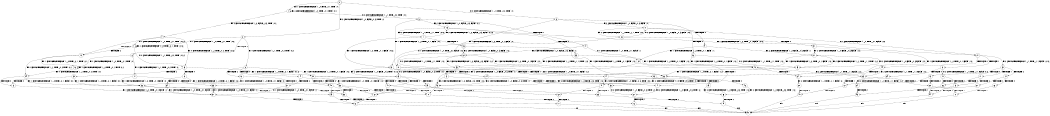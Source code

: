 digraph BCG {
size = "7, 10.5";
center = TRUE;
node [shape = circle];
0 [peripheries = 2];
0 -> 1 [label = "EX !1 !ATOMIC_EXCH_BRANCH (1, +0, TRUE, +0, 1, TRUE) !:0:"];
0 -> 2 [label = "EX !2 !ATOMIC_EXCH_BRANCH (1, +0, FALSE, +0, 3, TRUE) !:0:"];
0 -> 3 [label = "EX !0 !ATOMIC_EXCH_BRANCH (1, +1, TRUE, +0, 2, TRUE) !:0:"];
1 -> 4 [label = "EX !2 !ATOMIC_EXCH_BRANCH (1, +0, FALSE, +0, 3, TRUE) !:0:1:"];
1 -> 5 [label = "EX !0 !ATOMIC_EXCH_BRANCH (1, +1, TRUE, +0, 2, TRUE) !:0:1:"];
1 -> 1 [label = "EX !1 !ATOMIC_EXCH_BRANCH (1, +0, TRUE, +0, 1, TRUE) !:0:1:"];
2 -> 6 [label = "TERMINATE !2"];
2 -> 7 [label = "EX !1 !ATOMIC_EXCH_BRANCH (1, +0, TRUE, +0, 1, TRUE) !:0:2:"];
2 -> 8 [label = "EX !0 !ATOMIC_EXCH_BRANCH (1, +1, TRUE, +0, 2, TRUE) !:0:2:"];
3 -> 9 [label = "TERMINATE !0"];
3 -> 10 [label = "EX !1 !ATOMIC_EXCH_BRANCH (1, +0, TRUE, +0, 1, FALSE) !:0:"];
3 -> 11 [label = "EX !2 !ATOMIC_EXCH_BRANCH (1, +0, FALSE, +0, 3, FALSE) !:0:"];
4 -> 12 [label = "TERMINATE !2"];
4 -> 13 [label = "EX !0 !ATOMIC_EXCH_BRANCH (1, +1, TRUE, +0, 2, TRUE) !:0:1:2:"];
4 -> 7 [label = "EX !1 !ATOMIC_EXCH_BRANCH (1, +0, TRUE, +0, 1, TRUE) !:0:1:2:"];
5 -> 14 [label = "TERMINATE !0"];
5 -> 15 [label = "EX !2 !ATOMIC_EXCH_BRANCH (1, +0, FALSE, +0, 3, FALSE) !:0:1:"];
5 -> 10 [label = "EX !1 !ATOMIC_EXCH_BRANCH (1, +0, TRUE, +0, 1, FALSE) !:0:1:"];
6 -> 16 [label = "EX !1 !ATOMIC_EXCH_BRANCH (1, +0, TRUE, +0, 1, TRUE) !:0:"];
6 -> 17 [label = "EX !0 !ATOMIC_EXCH_BRANCH (1, +1, TRUE, +0, 2, TRUE) !:0:"];
7 -> 12 [label = "TERMINATE !2"];
7 -> 13 [label = "EX !0 !ATOMIC_EXCH_BRANCH (1, +1, TRUE, +0, 2, TRUE) !:0:1:2:"];
7 -> 7 [label = "EX !1 !ATOMIC_EXCH_BRANCH (1, +0, TRUE, +0, 1, TRUE) !:0:1:2:"];
8 -> 18 [label = "TERMINATE !2"];
8 -> 19 [label = "TERMINATE !0"];
8 -> 20 [label = "EX !1 !ATOMIC_EXCH_BRANCH (1, +0, TRUE, +0, 1, FALSE) !:0:2:"];
9 -> 21 [label = "EX !2 !ATOMIC_EXCH_BRANCH (1, +0, FALSE, +0, 3, FALSE) !:1:"];
9 -> 22 [label = "EX !1 !ATOMIC_EXCH_BRANCH (1, +0, TRUE, +0, 1, FALSE) !:1:"];
10 -> 23 [label = "TERMINATE !1"];
10 -> 24 [label = "TERMINATE !0"];
10 -> 25 [label = "EX !2 !ATOMIC_EXCH_BRANCH (1, +0, FALSE, +0, 3, TRUE) !:0:1:"];
11 -> 26 [label = "TERMINATE !0"];
11 -> 27 [label = "EX !1 !ATOMIC_EXCH_BRANCH (1, +0, TRUE, +0, 1, FALSE) !:0:2:"];
11 -> 28 [label = "EX !2 !ATOMIC_EXCH_BRANCH (1, +1, TRUE, +1, 1, TRUE) !:0:2:"];
12 -> 29 [label = "EX !0 !ATOMIC_EXCH_BRANCH (1, +1, TRUE, +0, 2, TRUE) !:0:1:"];
12 -> 16 [label = "EX !1 !ATOMIC_EXCH_BRANCH (1, +0, TRUE, +0, 1, TRUE) !:0:1:"];
13 -> 30 [label = "TERMINATE !2"];
13 -> 31 [label = "TERMINATE !0"];
13 -> 20 [label = "EX !1 !ATOMIC_EXCH_BRANCH (1, +0, TRUE, +0, 1, FALSE) !:0:1:2:"];
14 -> 32 [label = "EX !2 !ATOMIC_EXCH_BRANCH (1, +0, FALSE, +0, 3, FALSE) !:1:"];
14 -> 22 [label = "EX !1 !ATOMIC_EXCH_BRANCH (1, +0, TRUE, +0, 1, FALSE) !:1:"];
15 -> 33 [label = "TERMINATE !0"];
15 -> 34 [label = "EX !2 !ATOMIC_EXCH_BRANCH (1, +1, TRUE, +1, 1, TRUE) !:0:1:2:"];
15 -> 27 [label = "EX !1 !ATOMIC_EXCH_BRANCH (1, +0, TRUE, +0, 1, FALSE) !:0:1:2:"];
16 -> 29 [label = "EX !0 !ATOMIC_EXCH_BRANCH (1, +1, TRUE, +0, 2, TRUE) !:0:1:"];
16 -> 16 [label = "EX !1 !ATOMIC_EXCH_BRANCH (1, +0, TRUE, +0, 1, TRUE) !:0:1:"];
17 -> 35 [label = "TERMINATE !0"];
17 -> 36 [label = "EX !1 !ATOMIC_EXCH_BRANCH (1, +0, TRUE, +0, 1, FALSE) !:0:"];
18 -> 35 [label = "TERMINATE !0"];
18 -> 36 [label = "EX !1 !ATOMIC_EXCH_BRANCH (1, +0, TRUE, +0, 1, FALSE) !:0:"];
19 -> 37 [label = "TERMINATE !2"];
19 -> 38 [label = "EX !1 !ATOMIC_EXCH_BRANCH (1, +0, TRUE, +0, 1, FALSE) !:1:2:"];
20 -> 39 [label = "TERMINATE !1"];
20 -> 40 [label = "TERMINATE !2"];
20 -> 41 [label = "TERMINATE !0"];
21 -> 42 [label = "EX !1 !ATOMIC_EXCH_BRANCH (1, +0, TRUE, +0, 1, FALSE) !:1:2:"];
21 -> 43 [label = "EX !2 !ATOMIC_EXCH_BRANCH (1, +1, TRUE, +1, 1, TRUE) !:1:2:"];
22 -> 44 [label = "TERMINATE !1"];
22 -> 45 [label = "EX !2 !ATOMIC_EXCH_BRANCH (1, +0, FALSE, +0, 3, TRUE) !:1:"];
23 -> 46 [label = "TERMINATE !0"];
23 -> 47 [label = "EX !2 !ATOMIC_EXCH_BRANCH (1, +0, FALSE, +0, 3, TRUE) !:0:"];
24 -> 44 [label = "TERMINATE !1"];
24 -> 45 [label = "EX !2 !ATOMIC_EXCH_BRANCH (1, +0, FALSE, +0, 3, TRUE) !:1:"];
25 -> 39 [label = "TERMINATE !1"];
25 -> 40 [label = "TERMINATE !2"];
25 -> 41 [label = "TERMINATE !0"];
26 -> 42 [label = "EX !1 !ATOMIC_EXCH_BRANCH (1, +0, TRUE, +0, 1, FALSE) !:1:2:"];
26 -> 43 [label = "EX !2 !ATOMIC_EXCH_BRANCH (1, +1, TRUE, +1, 1, TRUE) !:1:2:"];
27 -> 48 [label = "TERMINATE !1"];
27 -> 49 [label = "TERMINATE !0"];
27 -> 50 [label = "EX !2 !ATOMIC_EXCH_BRANCH (1, +1, TRUE, +1, 1, FALSE) !:0:1:2:"];
28 -> 51 [label = "TERMINATE !0"];
28 -> 52 [label = "EX !1 !ATOMIC_EXCH_BRANCH (1, +0, TRUE, +0, 1, FALSE) !:0:2:"];
28 -> 11 [label = "EX !2 !ATOMIC_EXCH_BRANCH (1, +0, FALSE, +0, 3, FALSE) !:0:2:"];
29 -> 53 [label = "TERMINATE !0"];
29 -> 36 [label = "EX !1 !ATOMIC_EXCH_BRANCH (1, +0, TRUE, +0, 1, FALSE) !:0:1:"];
30 -> 53 [label = "TERMINATE !0"];
30 -> 36 [label = "EX !1 !ATOMIC_EXCH_BRANCH (1, +0, TRUE, +0, 1, FALSE) !:0:1:"];
31 -> 54 [label = "TERMINATE !2"];
31 -> 38 [label = "EX !1 !ATOMIC_EXCH_BRANCH (1, +0, TRUE, +0, 1, FALSE) !:1:2:"];
32 -> 55 [label = "EX !2 !ATOMIC_EXCH_BRANCH (1, +1, TRUE, +1, 1, TRUE) !:1:2:"];
32 -> 42 [label = "EX !1 !ATOMIC_EXCH_BRANCH (1, +0, TRUE, +0, 1, FALSE) !:1:2:"];
33 -> 55 [label = "EX !2 !ATOMIC_EXCH_BRANCH (1, +1, TRUE, +1, 1, TRUE) !:1:2:"];
33 -> 42 [label = "EX !1 !ATOMIC_EXCH_BRANCH (1, +0, TRUE, +0, 1, FALSE) !:1:2:"];
34 -> 56 [label = "TERMINATE !0"];
34 -> 15 [label = "EX !2 !ATOMIC_EXCH_BRANCH (1, +0, FALSE, +0, 3, FALSE) !:0:1:2:"];
34 -> 52 [label = "EX !1 !ATOMIC_EXCH_BRANCH (1, +0, TRUE, +0, 1, FALSE) !:0:1:2:"];
35 -> 57 [label = "EX !1 !ATOMIC_EXCH_BRANCH (1, +0, TRUE, +0, 1, FALSE) !:1:"];
36 -> 58 [label = "TERMINATE !1"];
36 -> 59 [label = "TERMINATE !0"];
37 -> 57 [label = "EX !1 !ATOMIC_EXCH_BRANCH (1, +0, TRUE, +0, 1, FALSE) !:1:"];
38 -> 60 [label = "TERMINATE !1"];
38 -> 61 [label = "TERMINATE !2"];
39 -> 62 [label = "TERMINATE !2"];
39 -> 63 [label = "TERMINATE !0"];
40 -> 58 [label = "TERMINATE !1"];
40 -> 59 [label = "TERMINATE !0"];
41 -> 60 [label = "TERMINATE !1"];
41 -> 61 [label = "TERMINATE !2"];
42 -> 64 [label = "TERMINATE !1"];
42 -> 65 [label = "EX !2 !ATOMIC_EXCH_BRANCH (1, +1, TRUE, +1, 1, FALSE) !:1:2:"];
43 -> 66 [label = "EX !1 !ATOMIC_EXCH_BRANCH (1, +0, TRUE, +0, 1, FALSE) !:1:2:"];
43 -> 21 [label = "EX !2 !ATOMIC_EXCH_BRANCH (1, +0, FALSE, +0, 3, FALSE) !:1:2:"];
44 -> 67 [label = "EX !2 !ATOMIC_EXCH_BRANCH (1, +0, FALSE, +0, 3, TRUE) !:2:"];
45 -> 60 [label = "TERMINATE !1"];
45 -> 61 [label = "TERMINATE !2"];
46 -> 68 [label = "EX !2 !ATOMIC_EXCH_BRANCH (1, +0, FALSE, +0, 3, TRUE) !:1:2:"];
47 -> 62 [label = "TERMINATE !2"];
47 -> 63 [label = "TERMINATE !0"];
48 -> 69 [label = "TERMINATE !0"];
48 -> 70 [label = "EX !2 !ATOMIC_EXCH_BRANCH (1, +1, TRUE, +1, 1, FALSE) !:0:2:"];
49 -> 64 [label = "TERMINATE !1"];
49 -> 65 [label = "EX !2 !ATOMIC_EXCH_BRANCH (1, +1, TRUE, +1, 1, FALSE) !:1:2:"];
50 -> 71 [label = "TERMINATE !1"];
50 -> 72 [label = "TERMINATE !2"];
50 -> 73 [label = "TERMINATE !0"];
51 -> 66 [label = "EX !1 !ATOMIC_EXCH_BRANCH (1, +0, TRUE, +0, 1, FALSE) !:1:2:"];
51 -> 21 [label = "EX !2 !ATOMIC_EXCH_BRANCH (1, +0, FALSE, +0, 3, FALSE) !:1:2:"];
52 -> 74 [label = "TERMINATE !1"];
52 -> 75 [label = "TERMINATE !0"];
52 -> 25 [label = "EX !2 !ATOMIC_EXCH_BRANCH (1, +0, FALSE, +0, 3, TRUE) !:0:1:2:"];
53 -> 57 [label = "EX !1 !ATOMIC_EXCH_BRANCH (1, +0, TRUE, +0, 1, FALSE) !:1:"];
54 -> 57 [label = "EX !1 !ATOMIC_EXCH_BRANCH (1, +0, TRUE, +0, 1, FALSE) !:1:"];
55 -> 32 [label = "EX !2 !ATOMIC_EXCH_BRANCH (1, +0, FALSE, +0, 3, FALSE) !:1:2:"];
55 -> 66 [label = "EX !1 !ATOMIC_EXCH_BRANCH (1, +0, TRUE, +0, 1, FALSE) !:1:2:"];
56 -> 32 [label = "EX !2 !ATOMIC_EXCH_BRANCH (1, +0, FALSE, +0, 3, FALSE) !:1:2:"];
56 -> 66 [label = "EX !1 !ATOMIC_EXCH_BRANCH (1, +0, TRUE, +0, 1, FALSE) !:1:2:"];
57 -> 76 [label = "TERMINATE !1"];
58 -> 77 [label = "TERMINATE !0"];
59 -> 76 [label = "TERMINATE !1"];
60 -> 78 [label = "TERMINATE !2"];
61 -> 76 [label = "TERMINATE !1"];
62 -> 77 [label = "TERMINATE !0"];
63 -> 79 [label = "TERMINATE !2"];
64 -> 80 [label = "EX !2 !ATOMIC_EXCH_BRANCH (1, +1, TRUE, +1, 1, FALSE) !:2:"];
65 -> 81 [label = "TERMINATE !1"];
65 -> 82 [label = "TERMINATE !2"];
66 -> 83 [label = "TERMINATE !1"];
66 -> 45 [label = "EX !2 !ATOMIC_EXCH_BRANCH (1, +0, FALSE, +0, 3, TRUE) !:1:2:"];
67 -> 78 [label = "TERMINATE !2"];
68 -> 79 [label = "TERMINATE !2"];
69 -> 84 [label = "EX !2 !ATOMIC_EXCH_BRANCH (1, +1, TRUE, +1, 1, FALSE) !:1:2:"];
70 -> 85 [label = "TERMINATE !2"];
70 -> 86 [label = "TERMINATE !0"];
71 -> 85 [label = "TERMINATE !2"];
71 -> 86 [label = "TERMINATE !0"];
72 -> 87 [label = "TERMINATE !1"];
72 -> 88 [label = "TERMINATE !0"];
73 -> 81 [label = "TERMINATE !1"];
73 -> 82 [label = "TERMINATE !2"];
74 -> 89 [label = "TERMINATE !0"];
74 -> 47 [label = "EX !2 !ATOMIC_EXCH_BRANCH (1, +0, FALSE, +0, 3, TRUE) !:0:2:"];
75 -> 83 [label = "TERMINATE !1"];
75 -> 45 [label = "EX !2 !ATOMIC_EXCH_BRANCH (1, +0, FALSE, +0, 3, TRUE) !:1:2:"];
76 -> 90 [label = "exit"];
77 -> 90 [label = "exit"];
78 -> 90 [label = "exit"];
79 -> 90 [label = "exit"];
80 -> 91 [label = "TERMINATE !2"];
81 -> 91 [label = "TERMINATE !2"];
82 -> 92 [label = "TERMINATE !1"];
83 -> 67 [label = "EX !2 !ATOMIC_EXCH_BRANCH (1, +0, FALSE, +0, 3, TRUE) !:2:"];
84 -> 93 [label = "TERMINATE !2"];
85 -> 94 [label = "TERMINATE !0"];
86 -> 93 [label = "TERMINATE !2"];
87 -> 94 [label = "TERMINATE !0"];
88 -> 92 [label = "TERMINATE !1"];
89 -> 68 [label = "EX !2 !ATOMIC_EXCH_BRANCH (1, +0, FALSE, +0, 3, TRUE) !:1:2:"];
91 -> 90 [label = "exit"];
92 -> 90 [label = "exit"];
93 -> 90 [label = "exit"];
94 -> 90 [label = "exit"];
}
